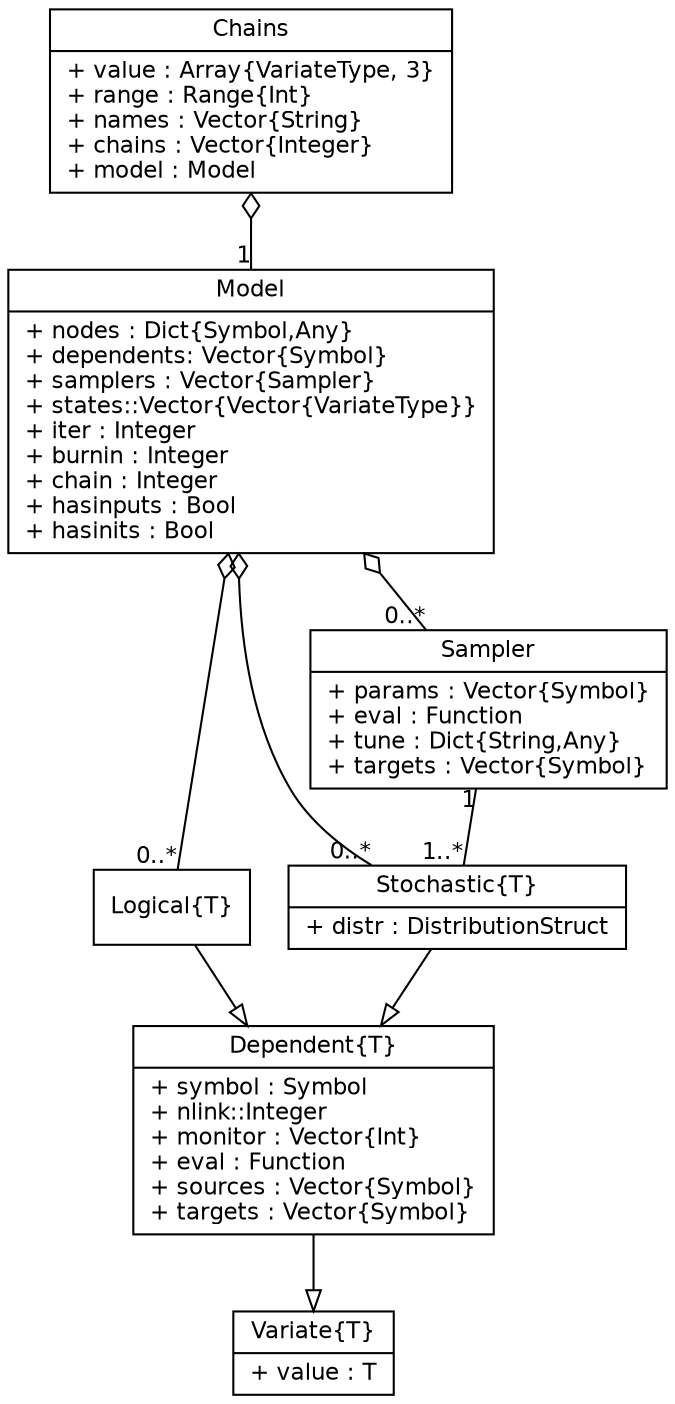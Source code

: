 graph MCMC {
	fontname = "Helvetica"
	fontsize = 11
	overlap = scalexy
	sep = "+0,26"

	node [fontname = "Helvetica", fontsize = 11, shape = record]

	edge [fontname = "Helvetica", fontsize = 11, dir = both, arrowtail = none, arrowhead = none]

	Variate [label = "{Variate\{T\}|+ value : T\l}"]

	Dependent [label = "{Dependent\{T\}|+ symbol : Symbol\l+ nlink::Integer\l+ monitor : Vector\{Int\}\l+ eval : Function\l+ sources : Vector\{Symbol\}\l+ targets : Vector\{Symbol\}\l}"]
	
	Logical [label = "{Logical\{T\}}"]
	
	Stochastic [label = "{Stochastic\{T\}|+ distr : DistributionStruct\l}"]

	Sampler [label = "{Sampler|+ params : Vector\{Symbol\}\l+ eval : Function\l+ tune : Dict\{String,Any\}\l+ targets : Vector\{Symbol\}\l}"]
	
	Model [label = "{Model|+ nodes : Dict\{Symbol,Any\}\l+ dependents: Vector\{Symbol\}\l+ samplers : Vector\{Sampler\}\l+ states::Vector\{Vector\{VariateType\}\}\l+ iter : Integer\l+ burnin : Integer\l+ chain : Integer\l+ hasinputs : Bool\l+ hasinits : Bool\l}"]
	
	Chains [label = "{Chains|+ value : Array\{VariateType, 3\}\l+ range : Range\{Int\}\l+ names : Vector\{String\}\l+ chains : Vector\{Integer\}\l+ model : Model\l}"]

	Dependent -- Variate[len = 0.9, arrowhead = empty]
	Logical -- Dependent[arrowhead = empty]
	Stochastic -- Dependent[arrowhead = empty]
	Sampler -- Stochastic[len = 1.2, taillabel = "1", headlabel = "1..*"]
	Model -- Sampler[arrowtail = odiamond, headlabel = "0..*"]
	Model -- Logical[arrowtail = odiamond, headlabel = "0..*"]
	Model -- Stochastic[arrowtail = odiamond, headlabel = "0..*"]
	Chains -- Model[len = 1.2, arrowtail = odiamond, headlabel = "1"]

}
